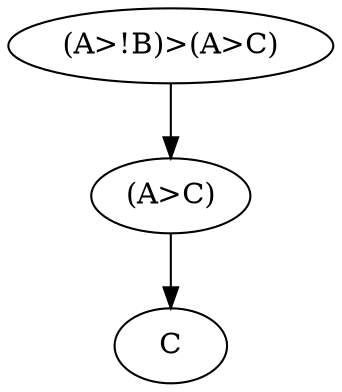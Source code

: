 digraph G {
"(A>!B)>(A>C)" [label="(A>!B)>(A>C)"];
"(A>!B)>(A>C)" -> "(A>C)";
"(A>C)" [label="(A>C)"];
"(A>C)" -> "C";
"C" [label="C"];
}
